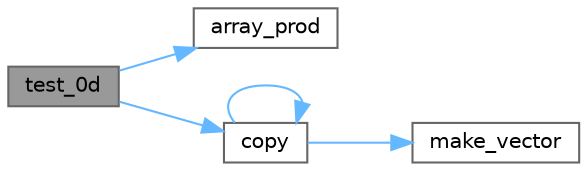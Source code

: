 digraph "test_0d"
{
 // LATEX_PDF_SIZE
  bgcolor="transparent";
  edge [fontname=Helvetica,fontsize=10,labelfontname=Helvetica,labelfontsize=10];
  node [fontname=Helvetica,fontsize=10,shape=box,height=0.2,width=0.4];
  rankdir="LR";
  Node1 [id="Node000001",label="test_0d",height=0.2,width=0.4,color="gray40", fillcolor="grey60", style="filled", fontcolor="black",tooltip=" "];
  Node1 -> Node2 [id="edge1_Node000001_Node000002",color="steelblue1",style="solid",tooltip=" "];
  Node2 [id="Node000002",label="array_prod",height=0.2,width=0.4,color="grey40", fillcolor="white", style="filled",URL="$cxx11__meta_8cpp.html#a3b99e338d92a91c8b3f89d32d0ca2c39",tooltip=" "];
  Node1 -> Node3 [id="edge2_Node000001_Node000003",color="steelblue1",style="solid",tooltip=" "];
  Node3 [id="Node000003",label="copy",height=0.2,width=0.4,color="grey40", fillcolor="white", style="filled",URL="$level1__impl_8h.html#a7ffc26122ca6f9bec01f9bc5e64f3006",tooltip=" "];
  Node3 -> Node3 [id="edge3_Node000003_Node000003",color="steelblue1",style="solid",tooltip=" "];
  Node3 -> Node4 [id="edge4_Node000003_Node000004",color="steelblue1",style="solid",tooltip=" "];
  Node4 [id="Node000004",label="make_vector",height=0.2,width=0.4,color="grey40", fillcolor="white", style="filled",URL="$level1__impl_8h.html#ae339a3d924ebae3773d8cd03d2a37ffc",tooltip=" "];
}
